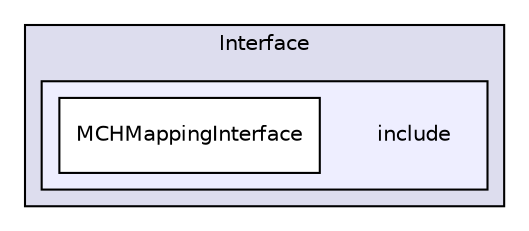 digraph "/home/travis/build/AliceO2Group/AliceO2/Detectors/MUON/MCH/Mapping/Interface/include" {
  bgcolor=transparent;
  compound=true
  node [ fontsize="10", fontname="Helvetica"];
  edge [ labelfontsize="10", labelfontname="Helvetica"];
  subgraph clusterdir_bb33a65c2c121b6655a8db1556a9cb2b {
    graph [ bgcolor="#ddddee", pencolor="black", label="Interface" fontname="Helvetica", fontsize="10", URL="dir_bb33a65c2c121b6655a8db1556a9cb2b.html"]
  subgraph clusterdir_b85c32e2f89d94b8a78f223e462bc47b {
    graph [ bgcolor="#eeeeff", pencolor="black", label="" URL="dir_b85c32e2f89d94b8a78f223e462bc47b.html"];
    dir_b85c32e2f89d94b8a78f223e462bc47b [shape=plaintext label="include"];
    dir_53dfe873ebb17d777398c293234bb049 [shape=box label="MCHMappingInterface" color="black" fillcolor="white" style="filled" URL="dir_53dfe873ebb17d777398c293234bb049.html"];
  }
  }
}
